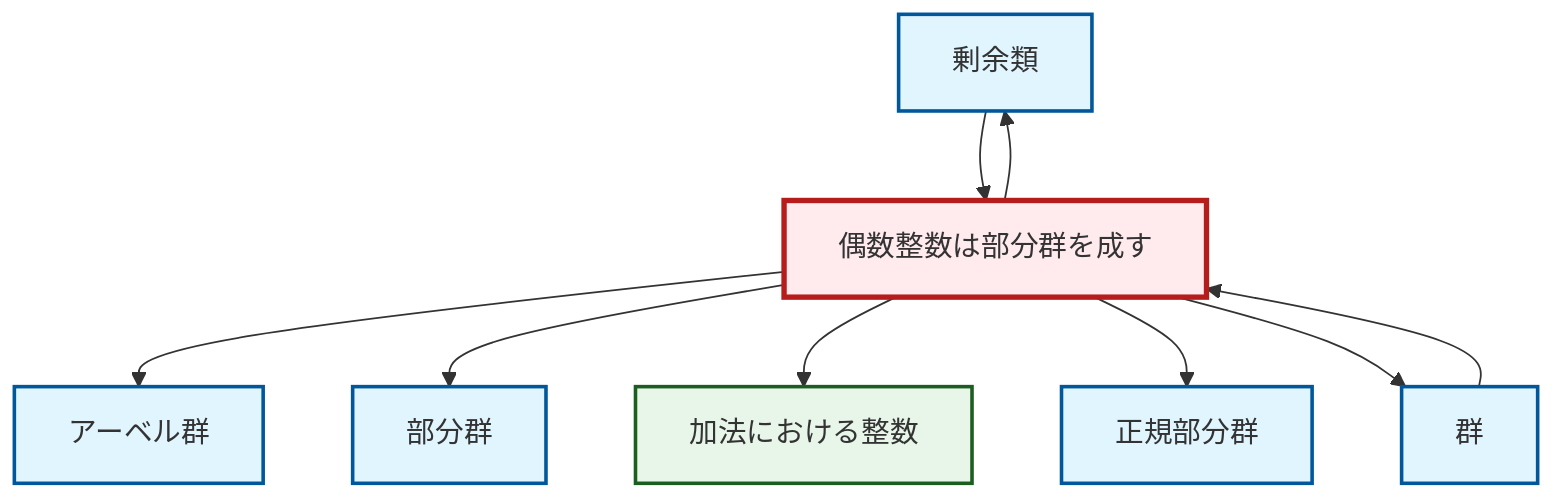 graph TD
    classDef definition fill:#e1f5fe,stroke:#01579b,stroke-width:2px
    classDef theorem fill:#f3e5f5,stroke:#4a148c,stroke-width:2px
    classDef axiom fill:#fff3e0,stroke:#e65100,stroke-width:2px
    classDef example fill:#e8f5e9,stroke:#1b5e20,stroke-width:2px
    classDef current fill:#ffebee,stroke:#b71c1c,stroke-width:3px
    ex-integers-addition["加法における整数"]:::example
    def-coset["剰余類"]:::definition
    def-subgroup["部分群"]:::definition
    ex-even-integers-subgroup["偶数整数は部分群を成す"]:::example
    def-normal-subgroup["正規部分群"]:::definition
    def-abelian-group["アーベル群"]:::definition
    def-group["群"]:::definition
    ex-even-integers-subgroup --> def-abelian-group
    ex-even-integers-subgroup --> def-coset
    def-group --> ex-even-integers-subgroup
    ex-even-integers-subgroup --> def-subgroup
    ex-even-integers-subgroup --> ex-integers-addition
    ex-even-integers-subgroup --> def-normal-subgroup
    ex-even-integers-subgroup --> def-group
    def-coset --> ex-even-integers-subgroup
    class ex-even-integers-subgroup current